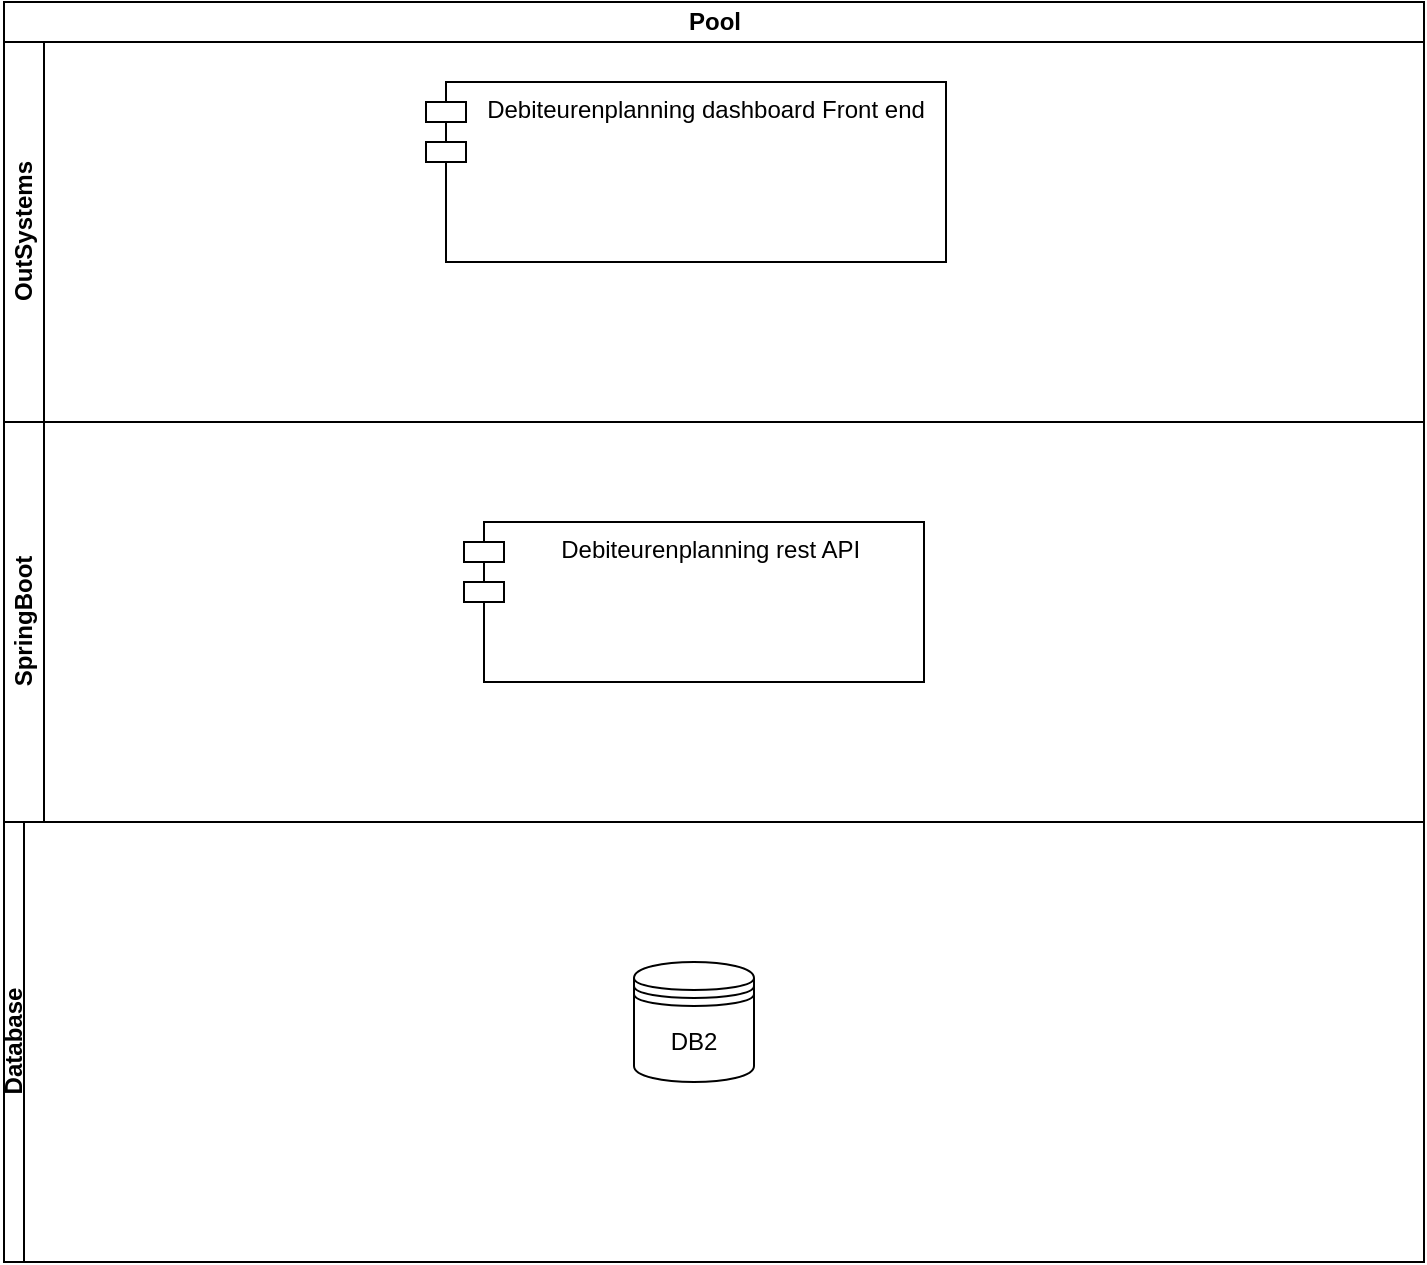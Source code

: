 <mxfile version="13.7.3" type="github">
  <diagram id="dNXzJIPOGESACYivqCDi" name="Page-1">
    <mxGraphModel dx="1422" dy="882" grid="1" gridSize="10" guides="1" tooltips="1" connect="1" arrows="1" fold="1" page="1" pageScale="1" pageWidth="827" pageHeight="1169" math="0" shadow="0">
      <root>
        <mxCell id="0" />
        <mxCell id="1" parent="0" />
        <mxCell id="jYFm1VZeXSGkYs-pAKn3-12" value="Pool" style="swimlane;html=1;childLayout=stackLayout;resizeParent=1;resizeParentMax=0;horizontal=1;startSize=20;horizontalStack=0;" vertex="1" parent="1">
          <mxGeometry x="40" y="70" width="710" height="630" as="geometry">
            <mxRectangle x="60" y="260" width="60" height="20" as="alternateBounds" />
          </mxGeometry>
        </mxCell>
        <mxCell id="jYFm1VZeXSGkYs-pAKn3-13" value="OutSystems" style="swimlane;html=1;startSize=20;horizontal=0;" vertex="1" parent="jYFm1VZeXSGkYs-pAKn3-12">
          <mxGeometry y="20" width="710" height="190" as="geometry">
            <mxRectangle y="20" width="710" height="20" as="alternateBounds" />
          </mxGeometry>
        </mxCell>
        <mxCell id="jYFm1VZeXSGkYs-pAKn3-1" value="Debiteurenplanning dashboard Front end" style="shape=module;align=left;spacingLeft=20;align=center;verticalAlign=top;" vertex="1" parent="jYFm1VZeXSGkYs-pAKn3-13">
          <mxGeometry x="211" y="20" width="260" height="90" as="geometry" />
        </mxCell>
        <mxCell id="jYFm1VZeXSGkYs-pAKn3-14" value="SpringBoot" style="swimlane;html=1;startSize=20;horizontal=0;" vertex="1" parent="jYFm1VZeXSGkYs-pAKn3-12">
          <mxGeometry y="210" width="710" height="200" as="geometry" />
        </mxCell>
        <mxCell id="jYFm1VZeXSGkYs-pAKn3-2" value="Debiteurenplanning rest API " style="shape=module;align=left;spacingLeft=20;align=center;verticalAlign=top;" vertex="1" parent="jYFm1VZeXSGkYs-pAKn3-14">
          <mxGeometry x="230" y="50" width="230" height="80" as="geometry" />
        </mxCell>
        <mxCell id="jYFm1VZeXSGkYs-pAKn3-15" value="Database" style="swimlane;html=1;startSize=10;horizontal=0;" vertex="1" parent="jYFm1VZeXSGkYs-pAKn3-12">
          <mxGeometry y="410" width="710" height="220" as="geometry" />
        </mxCell>
        <mxCell id="jYFm1VZeXSGkYs-pAKn3-3" value="DB2" style="shape=datastore;whiteSpace=wrap;html=1;" vertex="1" parent="jYFm1VZeXSGkYs-pAKn3-15">
          <mxGeometry x="315" y="70" width="60" height="60" as="geometry" />
        </mxCell>
      </root>
    </mxGraphModel>
  </diagram>
</mxfile>
